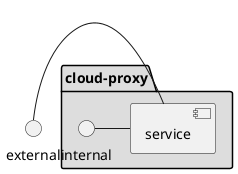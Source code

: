 @startuml

interface external

package "cloud-proxy" #dddddd {
    component service
    interface internal
}
external - service
internal - service
@enduml
